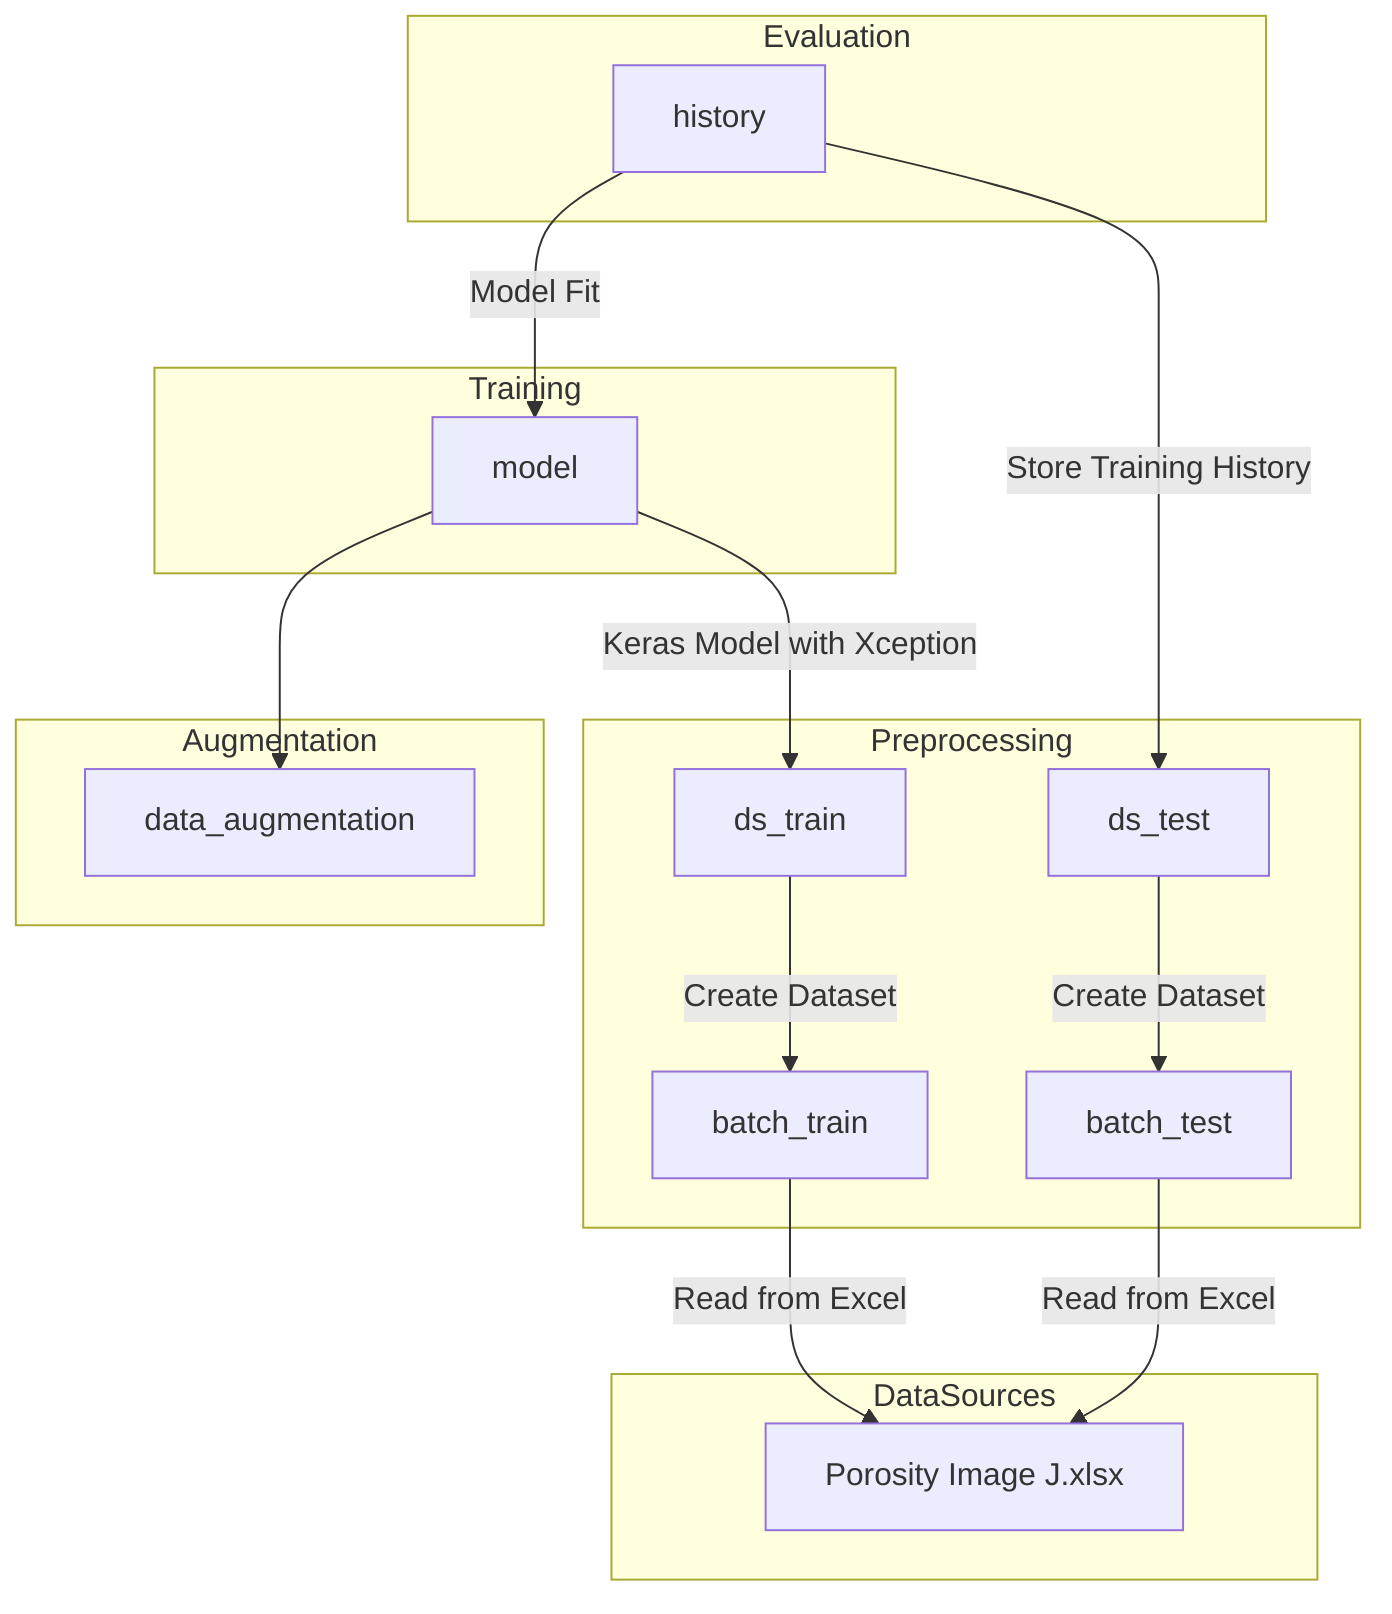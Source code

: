 flowchart TD
    subgraph DataSources
        A["Porosity Image J.xlsx"]
    end
    subgraph Preprocessing
        B1["batch_train"] -->|"Read from Excel"| A
        B2["batch_test"] -->|"Read from Excel"| A
        C1["ds_train"] -->|"Create Dataset"| B1
        C2["ds_test"] -->|"Create Dataset"| B2
    end
    subgraph Augmentation
        D["data_augmentation"]
    end
    subgraph Training
        E["model"] -->|"Keras Model with Xception"| C1
        E --> D
    end
    subgraph Evaluation
        F["history"] -->|"Model Fit"| E
        F -->|"Store Training History"| C2
    end

    click A "Porosity Image J.xlsx" "Data source file"
    click B1 "pandas.read_excel" "Training data extraction"
    click B2 "pandas.read_excel" "Testing data extraction"
    click C1 "tf.data.Dataset.from_tensor_slices" "Create training TensorFlow Dataset"
    click C2 "tf.data.Dataset.from_tensor_slices" "Create testing TensorFlow Dataset"
    click D "keras.Sequential" "Image data augmentation"
    click E "keras.Model" "Xception model creation and training"
    click F "model.fit" "Training history storage"

    %% Comments for each node
    %% A represents the initial Excel data source used for training and testing data.
    %% B1 and B2 are the DataFrames created by reading the Excel source.
    %% C1 and C2 are TensorFlow datasets created from the data frames for training and validation.
    %% D represents the data augmentation setup for expanding the training data.
    %% E is the Keras model creation step using a pre-trained Xception network, trained with the training data.
    %% F stores the history of the training process, which includes metrics such as accuracy and loss.